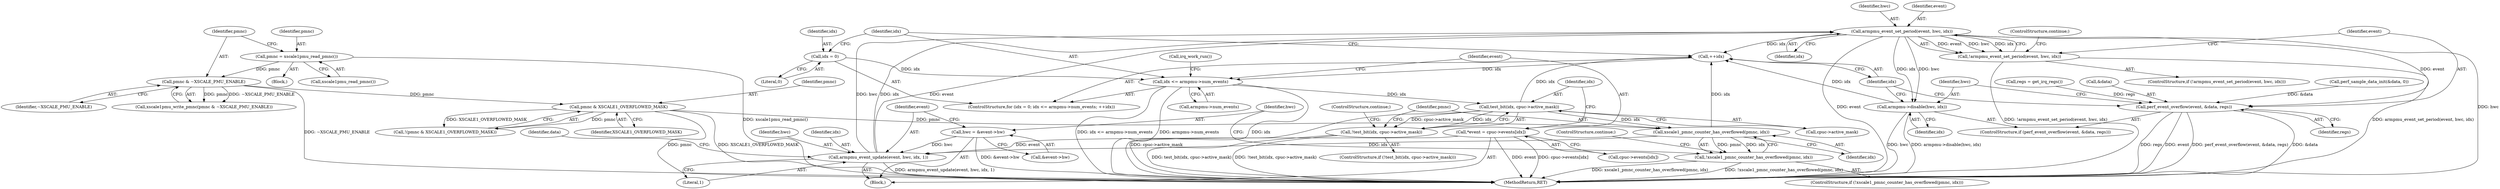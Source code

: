 digraph "0_linux_a8b0ca17b80e92faab46ee7179ba9e99ccb61233_2@pointer" {
"1000195" [label="(Call,armpmu_event_set_period(event, hwc, idx))"];
"1000179" [label="(Call,armpmu_event_update(event, hwc, idx, 1))"];
"1000151" [label="(Call,*event = cpuc->events[idx])"];
"1000173" [label="(Call,hwc = &event->hw)"];
"1000169" [label="(Call,xscale1_pmnc_counter_has_overflowed(pmnc, idx))"];
"1000121" [label="(Call,pmnc & XSCALE1_OVERFLOWED_MASK)"];
"1000116" [label="(Call,pmnc & ~XSCALE_PMU_ENABLE)"];
"1000112" [label="(Call,pmnc = xscale1pmu_read_pmnc())"];
"1000161" [label="(Call,test_bit(idx, cpuc->active_mask))"];
"1000142" [label="(Call,idx <= armpmu->num_events)"];
"1000139" [label="(Call,idx = 0)"];
"1000147" [label="(Call,++idx)"];
"1000206" [label="(Call,armpmu->disable(hwc, idx))"];
"1000195" [label="(Call,armpmu_event_set_period(event, hwc, idx))"];
"1000160" [label="(Call,!test_bit(idx, cpuc->active_mask))"];
"1000168" [label="(Call,!xscale1_pmnc_counter_has_overflowed(pmnc, idx))"];
"1000194" [label="(Call,!armpmu_event_set_period(event, hwc, idx))"];
"1000201" [label="(Call,perf_event_overflow(event, &data, regs))"];
"1000209" [label="(Call,irq_work_run())"];
"1000173" [label="(Call,hwc = &event->hw)"];
"1000116" [label="(Call,pmnc & ~XSCALE_PMU_ENABLE)"];
"1000143" [label="(Identifier,idx)"];
"1000161" [label="(Call,test_bit(idx, cpuc->active_mask))"];
"1000194" [label="(Call,!armpmu_event_set_period(event, hwc, idx))"];
"1000114" [label="(Call,xscale1pmu_read_pmnc())"];
"1000168" [label="(Call,!xscale1_pmnc_counter_has_overflowed(pmnc, idx))"];
"1000141" [label="(Literal,0)"];
"1000200" [label="(ControlStructure,if (perf_event_overflow(event, &data, regs)))"];
"1000186" [label="(Identifier,data)"];
"1000118" [label="(Identifier,~XSCALE_PMU_ENABLE)"];
"1000123" [label="(Identifier,XSCALE1_OVERFLOWED_MASK)"];
"1000195" [label="(Call,armpmu_event_set_period(event, hwc, idx))"];
"1000203" [label="(Call,&data)"];
"1000152" [label="(Identifier,event)"];
"1000166" [label="(ControlStructure,continue;)"];
"1000115" [label="(Call,xscale1pmu_write_pmnc(pmnc & ~XSCALE_PMU_ENABLE))"];
"1000182" [label="(Identifier,idx)"];
"1000174" [label="(Identifier,hwc)"];
"1000159" [label="(ControlStructure,if (!test_bit(idx, cpuc->active_mask)))"];
"1000198" [label="(Identifier,idx)"];
"1000120" [label="(Call,!(pmnc & XSCALE1_OVERFLOWED_MASK))"];
"1000142" [label="(Call,idx <= armpmu->num_events)"];
"1000140" [label="(Identifier,idx)"];
"1000162" [label="(Identifier,idx)"];
"1000219" [label="(MethodReturn,RET)"];
"1000129" [label="(Call,perf_sample_data_init(&data, 0))"];
"1000171" [label="(Identifier,idx)"];
"1000138" [label="(ControlStructure,for (idx = 0; idx <= armpmu->num_events; ++idx))"];
"1000183" [label="(Literal,1)"];
"1000197" [label="(Identifier,hwc)"];
"1000126" [label="(Call,regs = get_irq_regs())"];
"1000144" [label="(Call,armpmu->num_events)"];
"1000205" [label="(Identifier,regs)"];
"1000207" [label="(Identifier,hwc)"];
"1000201" [label="(Call,perf_event_overflow(event, &data, regs))"];
"1000199" [label="(ControlStructure,continue;)"];
"1000117" [label="(Identifier,pmnc)"];
"1000170" [label="(Identifier,pmnc)"];
"1000121" [label="(Call,pmnc & XSCALE1_OVERFLOWED_MASK)"];
"1000112" [label="(Call,pmnc = xscale1pmu_read_pmnc())"];
"1000106" [label="(Block,)"];
"1000139" [label="(Call,idx = 0)"];
"1000206" [label="(Call,armpmu->disable(hwc, idx))"];
"1000196" [label="(Identifier,event)"];
"1000175" [label="(Call,&event->hw)"];
"1000148" [label="(Identifier,idx)"];
"1000180" [label="(Identifier,event)"];
"1000149" [label="(Block,)"];
"1000153" [label="(Call,cpuc->events[idx])"];
"1000113" [label="(Identifier,pmnc)"];
"1000163" [label="(Call,cpuc->active_mask)"];
"1000122" [label="(Identifier,pmnc)"];
"1000208" [label="(Identifier,idx)"];
"1000172" [label="(ControlStructure,continue;)"];
"1000147" [label="(Call,++idx)"];
"1000179" [label="(Call,armpmu_event_update(event, hwc, idx, 1))"];
"1000160" [label="(Call,!test_bit(idx, cpuc->active_mask))"];
"1000181" [label="(Identifier,hwc)"];
"1000193" [label="(ControlStructure,if (!armpmu_event_set_period(event, hwc, idx)))"];
"1000167" [label="(ControlStructure,if (!xscale1_pmnc_counter_has_overflowed(pmnc, idx)))"];
"1000202" [label="(Identifier,event)"];
"1000151" [label="(Call,*event = cpuc->events[idx])"];
"1000169" [label="(Call,xscale1_pmnc_counter_has_overflowed(pmnc, idx))"];
"1000195" -> "1000194"  [label="AST: "];
"1000195" -> "1000198"  [label="CFG: "];
"1000196" -> "1000195"  [label="AST: "];
"1000197" -> "1000195"  [label="AST: "];
"1000198" -> "1000195"  [label="AST: "];
"1000194" -> "1000195"  [label="CFG: "];
"1000195" -> "1000219"  [label="DDG: hwc"];
"1000195" -> "1000219"  [label="DDG: event"];
"1000195" -> "1000147"  [label="DDG: idx"];
"1000195" -> "1000194"  [label="DDG: event"];
"1000195" -> "1000194"  [label="DDG: hwc"];
"1000195" -> "1000194"  [label="DDG: idx"];
"1000179" -> "1000195"  [label="DDG: event"];
"1000179" -> "1000195"  [label="DDG: hwc"];
"1000179" -> "1000195"  [label="DDG: idx"];
"1000195" -> "1000201"  [label="DDG: event"];
"1000195" -> "1000206"  [label="DDG: hwc"];
"1000195" -> "1000206"  [label="DDG: idx"];
"1000179" -> "1000149"  [label="AST: "];
"1000179" -> "1000183"  [label="CFG: "];
"1000180" -> "1000179"  [label="AST: "];
"1000181" -> "1000179"  [label="AST: "];
"1000182" -> "1000179"  [label="AST: "];
"1000183" -> "1000179"  [label="AST: "];
"1000186" -> "1000179"  [label="CFG: "];
"1000179" -> "1000219"  [label="DDG: armpmu_event_update(event, hwc, idx, 1)"];
"1000151" -> "1000179"  [label="DDG: event"];
"1000173" -> "1000179"  [label="DDG: hwc"];
"1000169" -> "1000179"  [label="DDG: idx"];
"1000151" -> "1000149"  [label="AST: "];
"1000151" -> "1000153"  [label="CFG: "];
"1000152" -> "1000151"  [label="AST: "];
"1000153" -> "1000151"  [label="AST: "];
"1000162" -> "1000151"  [label="CFG: "];
"1000151" -> "1000219"  [label="DDG: event"];
"1000151" -> "1000219"  [label="DDG: cpuc->events[idx]"];
"1000173" -> "1000149"  [label="AST: "];
"1000173" -> "1000175"  [label="CFG: "];
"1000174" -> "1000173"  [label="AST: "];
"1000175" -> "1000173"  [label="AST: "];
"1000180" -> "1000173"  [label="CFG: "];
"1000173" -> "1000219"  [label="DDG: &event->hw"];
"1000169" -> "1000168"  [label="AST: "];
"1000169" -> "1000171"  [label="CFG: "];
"1000170" -> "1000169"  [label="AST: "];
"1000171" -> "1000169"  [label="AST: "];
"1000168" -> "1000169"  [label="CFG: "];
"1000169" -> "1000147"  [label="DDG: idx"];
"1000169" -> "1000168"  [label="DDG: pmnc"];
"1000169" -> "1000168"  [label="DDG: idx"];
"1000121" -> "1000169"  [label="DDG: pmnc"];
"1000161" -> "1000169"  [label="DDG: idx"];
"1000121" -> "1000120"  [label="AST: "];
"1000121" -> "1000123"  [label="CFG: "];
"1000122" -> "1000121"  [label="AST: "];
"1000123" -> "1000121"  [label="AST: "];
"1000120" -> "1000121"  [label="CFG: "];
"1000121" -> "1000219"  [label="DDG: XSCALE1_OVERFLOWED_MASK"];
"1000121" -> "1000219"  [label="DDG: pmnc"];
"1000121" -> "1000120"  [label="DDG: pmnc"];
"1000121" -> "1000120"  [label="DDG: XSCALE1_OVERFLOWED_MASK"];
"1000116" -> "1000121"  [label="DDG: pmnc"];
"1000116" -> "1000115"  [label="AST: "];
"1000116" -> "1000118"  [label="CFG: "];
"1000117" -> "1000116"  [label="AST: "];
"1000118" -> "1000116"  [label="AST: "];
"1000115" -> "1000116"  [label="CFG: "];
"1000116" -> "1000219"  [label="DDG: ~XSCALE_PMU_ENABLE"];
"1000116" -> "1000115"  [label="DDG: pmnc"];
"1000116" -> "1000115"  [label="DDG: ~XSCALE_PMU_ENABLE"];
"1000112" -> "1000116"  [label="DDG: pmnc"];
"1000112" -> "1000106"  [label="AST: "];
"1000112" -> "1000114"  [label="CFG: "];
"1000113" -> "1000112"  [label="AST: "];
"1000114" -> "1000112"  [label="AST: "];
"1000117" -> "1000112"  [label="CFG: "];
"1000112" -> "1000219"  [label="DDG: xscale1pmu_read_pmnc()"];
"1000161" -> "1000160"  [label="AST: "];
"1000161" -> "1000163"  [label="CFG: "];
"1000162" -> "1000161"  [label="AST: "];
"1000163" -> "1000161"  [label="AST: "];
"1000160" -> "1000161"  [label="CFG: "];
"1000161" -> "1000219"  [label="DDG: cpuc->active_mask"];
"1000161" -> "1000147"  [label="DDG: idx"];
"1000161" -> "1000160"  [label="DDG: idx"];
"1000161" -> "1000160"  [label="DDG: cpuc->active_mask"];
"1000142" -> "1000161"  [label="DDG: idx"];
"1000142" -> "1000138"  [label="AST: "];
"1000142" -> "1000144"  [label="CFG: "];
"1000143" -> "1000142"  [label="AST: "];
"1000144" -> "1000142"  [label="AST: "];
"1000152" -> "1000142"  [label="CFG: "];
"1000209" -> "1000142"  [label="CFG: "];
"1000142" -> "1000219"  [label="DDG: idx <= armpmu->num_events"];
"1000142" -> "1000219"  [label="DDG: armpmu->num_events"];
"1000142" -> "1000219"  [label="DDG: idx"];
"1000139" -> "1000142"  [label="DDG: idx"];
"1000147" -> "1000142"  [label="DDG: idx"];
"1000139" -> "1000138"  [label="AST: "];
"1000139" -> "1000141"  [label="CFG: "];
"1000140" -> "1000139"  [label="AST: "];
"1000141" -> "1000139"  [label="AST: "];
"1000143" -> "1000139"  [label="CFG: "];
"1000147" -> "1000138"  [label="AST: "];
"1000147" -> "1000148"  [label="CFG: "];
"1000148" -> "1000147"  [label="AST: "];
"1000143" -> "1000147"  [label="CFG: "];
"1000206" -> "1000147"  [label="DDG: idx"];
"1000206" -> "1000200"  [label="AST: "];
"1000206" -> "1000208"  [label="CFG: "];
"1000207" -> "1000206"  [label="AST: "];
"1000208" -> "1000206"  [label="AST: "];
"1000148" -> "1000206"  [label="CFG: "];
"1000206" -> "1000219"  [label="DDG: armpmu->disable(hwc, idx)"];
"1000206" -> "1000219"  [label="DDG: hwc"];
"1000160" -> "1000159"  [label="AST: "];
"1000166" -> "1000160"  [label="CFG: "];
"1000170" -> "1000160"  [label="CFG: "];
"1000160" -> "1000219"  [label="DDG: !test_bit(idx, cpuc->active_mask)"];
"1000160" -> "1000219"  [label="DDG: test_bit(idx, cpuc->active_mask)"];
"1000168" -> "1000167"  [label="AST: "];
"1000172" -> "1000168"  [label="CFG: "];
"1000174" -> "1000168"  [label="CFG: "];
"1000168" -> "1000219"  [label="DDG: xscale1_pmnc_counter_has_overflowed(pmnc, idx)"];
"1000168" -> "1000219"  [label="DDG: !xscale1_pmnc_counter_has_overflowed(pmnc, idx)"];
"1000194" -> "1000193"  [label="AST: "];
"1000199" -> "1000194"  [label="CFG: "];
"1000202" -> "1000194"  [label="CFG: "];
"1000194" -> "1000219"  [label="DDG: !armpmu_event_set_period(event, hwc, idx)"];
"1000194" -> "1000219"  [label="DDG: armpmu_event_set_period(event, hwc, idx)"];
"1000201" -> "1000200"  [label="AST: "];
"1000201" -> "1000205"  [label="CFG: "];
"1000202" -> "1000201"  [label="AST: "];
"1000203" -> "1000201"  [label="AST: "];
"1000205" -> "1000201"  [label="AST: "];
"1000207" -> "1000201"  [label="CFG: "];
"1000148" -> "1000201"  [label="CFG: "];
"1000201" -> "1000219"  [label="DDG: regs"];
"1000201" -> "1000219"  [label="DDG: event"];
"1000201" -> "1000219"  [label="DDG: perf_event_overflow(event, &data, regs)"];
"1000201" -> "1000219"  [label="DDG: &data"];
"1000129" -> "1000201"  [label="DDG: &data"];
"1000126" -> "1000201"  [label="DDG: regs"];
}
